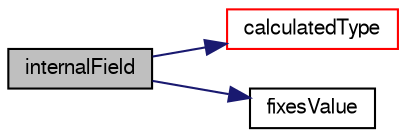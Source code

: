 digraph "internalField"
{
  bgcolor="transparent";
  edge [fontname="FreeSans",fontsize="10",labelfontname="FreeSans",labelfontsize="10"];
  node [fontname="FreeSans",fontsize="10",shape=record];
  rankdir="LR";
  Node2546 [label="internalField",height=0.2,width=0.4,color="black", fillcolor="grey75", style="filled", fontcolor="black"];
  Node2546 -> Node2547 [color="midnightblue",fontsize="10",style="solid",fontname="FreeSans"];
  Node2547 [label="calculatedType",height=0.2,width=0.4,color="red",URL="$a22426.html#a749865cb64a50e0080d394342196d9d6",tooltip="Return the type of the calculated for of fvsPatchField. "];
  Node2546 -> Node2549 [color="midnightblue",fontsize="10",style="solid",fontname="FreeSans"];
  Node2549 [label="fixesValue",height=0.2,width=0.4,color="black",URL="$a22426.html#a0de932061a01f71d2b747c01a4d1a467",tooltip="Return true if this patch field fixes a value. "];
}
